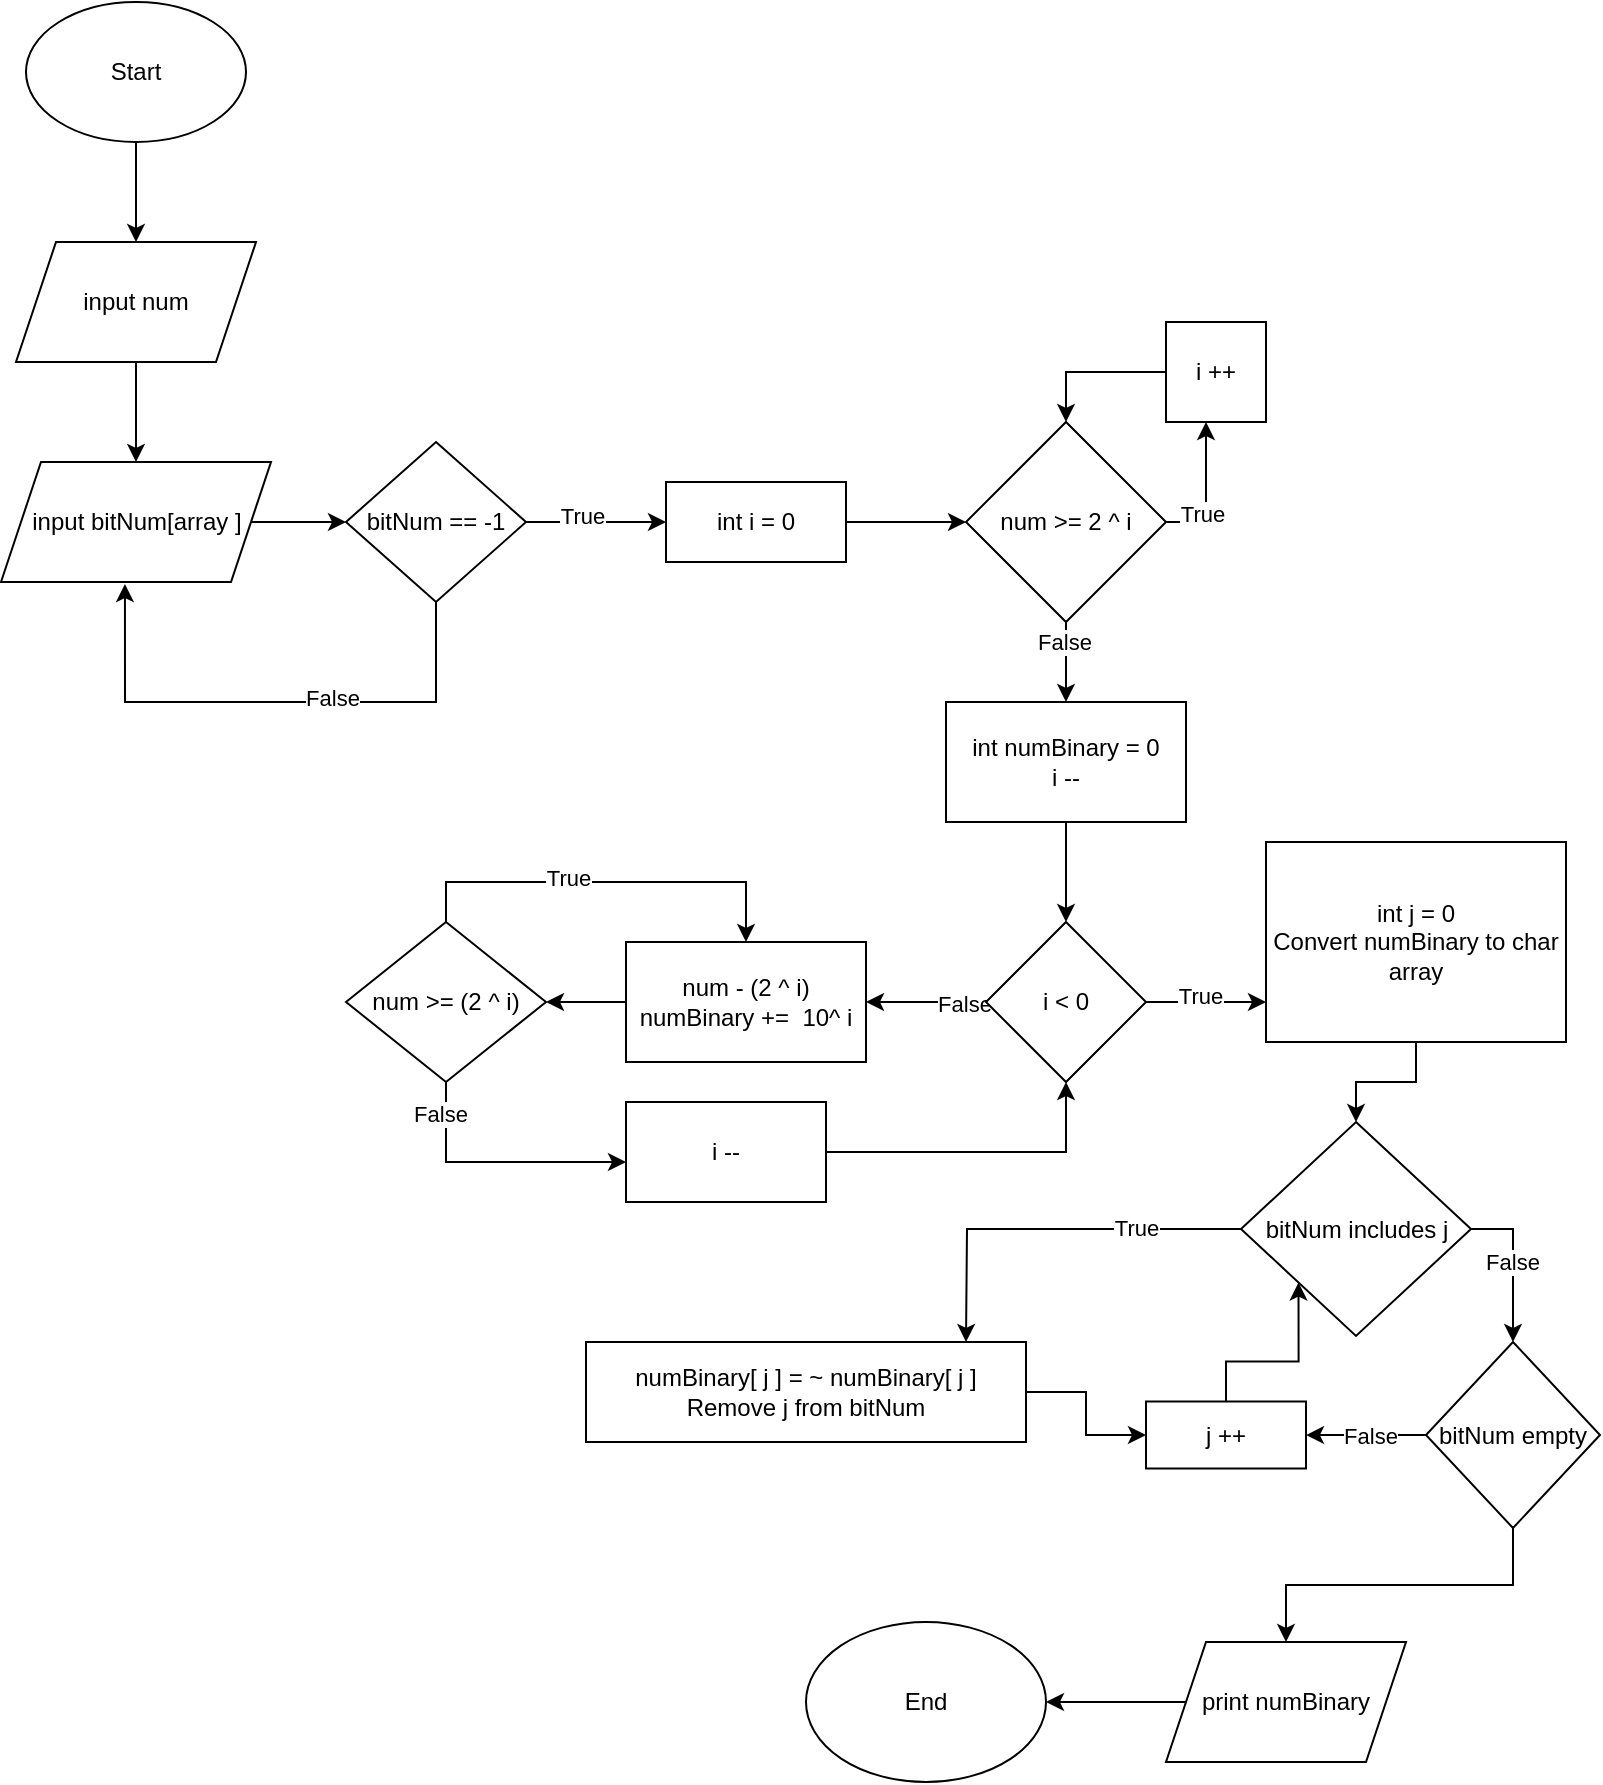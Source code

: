 <mxfile version="22.0.6" type="device">
  <diagram name="Page-1" id="cYl3c6fM6LqxUCs3lVt7">
    <mxGraphModel dx="1288" dy="577" grid="1" gridSize="10" guides="1" tooltips="1" connect="1" arrows="1" fold="1" page="1" pageScale="1" pageWidth="827" pageHeight="1169" math="0" shadow="0">
      <root>
        <mxCell id="0" />
        <mxCell id="1" parent="0" />
        <mxCell id="lP1PYulOQ80jgyvr0Ed0-2" style="edgeStyle=orthogonalEdgeStyle;rounded=0;orthogonalLoop=1;jettySize=auto;html=1;exitX=0.5;exitY=1;exitDx=0;exitDy=0;" edge="1" parent="1" source="lP1PYulOQ80jgyvr0Ed0-1" target="lP1PYulOQ80jgyvr0Ed0-3">
          <mxGeometry relative="1" as="geometry">
            <mxPoint x="95" y="120" as="targetPoint" />
          </mxGeometry>
        </mxCell>
        <object label="Start" id="lP1PYulOQ80jgyvr0Ed0-1">
          <mxCell style="ellipse;whiteSpace=wrap;html=1;" vertex="1" parent="1">
            <mxGeometry x="40" y="10" width="110" height="70" as="geometry" />
          </mxCell>
        </object>
        <mxCell id="lP1PYulOQ80jgyvr0Ed0-4" style="edgeStyle=orthogonalEdgeStyle;rounded=0;orthogonalLoop=1;jettySize=auto;html=1;" edge="1" parent="1" source="lP1PYulOQ80jgyvr0Ed0-3" target="lP1PYulOQ80jgyvr0Ed0-5">
          <mxGeometry relative="1" as="geometry">
            <mxPoint x="95" y="240" as="targetPoint" />
          </mxGeometry>
        </mxCell>
        <mxCell id="lP1PYulOQ80jgyvr0Ed0-3" value="input num" style="shape=parallelogram;perimeter=parallelogramPerimeter;whiteSpace=wrap;html=1;fixedSize=1;" vertex="1" parent="1">
          <mxGeometry x="35" y="130" width="120" height="60" as="geometry" />
        </mxCell>
        <mxCell id="lP1PYulOQ80jgyvr0Ed0-7" style="edgeStyle=orthogonalEdgeStyle;rounded=0;orthogonalLoop=1;jettySize=auto;html=1;exitX=1;exitY=0.5;exitDx=0;exitDy=0;entryX=0;entryY=0.5;entryDx=0;entryDy=0;" edge="1" parent="1" source="lP1PYulOQ80jgyvr0Ed0-5" target="lP1PYulOQ80jgyvr0Ed0-6">
          <mxGeometry relative="1" as="geometry" />
        </mxCell>
        <mxCell id="lP1PYulOQ80jgyvr0Ed0-5" value="input bitNum[array ]" style="shape=parallelogram;perimeter=parallelogramPerimeter;whiteSpace=wrap;html=1;fixedSize=1;" vertex="1" parent="1">
          <mxGeometry x="27.5" y="240" width="135" height="60" as="geometry" />
        </mxCell>
        <mxCell id="lP1PYulOQ80jgyvr0Ed0-8" style="edgeStyle=orthogonalEdgeStyle;rounded=0;orthogonalLoop=1;jettySize=auto;html=1;entryX=0.459;entryY=1.017;entryDx=0;entryDy=0;entryPerimeter=0;" edge="1" parent="1" source="lP1PYulOQ80jgyvr0Ed0-6" target="lP1PYulOQ80jgyvr0Ed0-5">
          <mxGeometry relative="1" as="geometry">
            <mxPoint x="210" y="400" as="targetPoint" />
            <Array as="points">
              <mxPoint x="245" y="360" />
              <mxPoint x="90" y="360" />
            </Array>
          </mxGeometry>
        </mxCell>
        <mxCell id="lP1PYulOQ80jgyvr0Ed0-9" value="False" style="edgeLabel;html=1;align=center;verticalAlign=middle;resizable=0;points=[];" vertex="1" connectable="0" parent="lP1PYulOQ80jgyvr0Ed0-8">
          <mxGeometry x="-0.225" y="-2" relative="1" as="geometry">
            <mxPoint as="offset" />
          </mxGeometry>
        </mxCell>
        <mxCell id="lP1PYulOQ80jgyvr0Ed0-10" style="edgeStyle=orthogonalEdgeStyle;rounded=0;orthogonalLoop=1;jettySize=auto;html=1;" edge="1" parent="1" source="lP1PYulOQ80jgyvr0Ed0-6">
          <mxGeometry relative="1" as="geometry">
            <mxPoint x="360" y="270.0" as="targetPoint" />
          </mxGeometry>
        </mxCell>
        <mxCell id="lP1PYulOQ80jgyvr0Ed0-11" value="True" style="edgeLabel;html=1;align=center;verticalAlign=middle;resizable=0;points=[];" vertex="1" connectable="0" parent="lP1PYulOQ80jgyvr0Ed0-10">
          <mxGeometry x="-0.202" y="3" relative="1" as="geometry">
            <mxPoint as="offset" />
          </mxGeometry>
        </mxCell>
        <mxCell id="lP1PYulOQ80jgyvr0Ed0-6" value="bitNum == -1" style="rhombus;whiteSpace=wrap;html=1;" vertex="1" parent="1">
          <mxGeometry x="200" y="230" width="90" height="80" as="geometry" />
        </mxCell>
        <mxCell id="lP1PYulOQ80jgyvr0Ed0-13" style="edgeStyle=orthogonalEdgeStyle;rounded=0;orthogonalLoop=1;jettySize=auto;html=1;" edge="1" parent="1" source="lP1PYulOQ80jgyvr0Ed0-12">
          <mxGeometry relative="1" as="geometry">
            <mxPoint x="510" y="270.0" as="targetPoint" />
          </mxGeometry>
        </mxCell>
        <mxCell id="lP1PYulOQ80jgyvr0Ed0-12" value="int i = 0" style="rounded=0;whiteSpace=wrap;html=1;" vertex="1" parent="1">
          <mxGeometry x="360" y="250" width="90" height="40" as="geometry" />
        </mxCell>
        <mxCell id="lP1PYulOQ80jgyvr0Ed0-16" style="edgeStyle=orthogonalEdgeStyle;rounded=0;orthogonalLoop=1;jettySize=auto;html=1;" edge="1" parent="1" source="lP1PYulOQ80jgyvr0Ed0-15" target="lP1PYulOQ80jgyvr0Ed0-17">
          <mxGeometry relative="1" as="geometry">
            <mxPoint x="640" y="180" as="targetPoint" />
            <Array as="points">
              <mxPoint x="630" y="270" />
            </Array>
          </mxGeometry>
        </mxCell>
        <mxCell id="lP1PYulOQ80jgyvr0Ed0-19" value="True" style="edgeLabel;html=1;align=center;verticalAlign=middle;resizable=0;points=[];" vertex="1" connectable="0" parent="lP1PYulOQ80jgyvr0Ed0-16">
          <mxGeometry x="-0.294" y="2" relative="1" as="geometry">
            <mxPoint as="offset" />
          </mxGeometry>
        </mxCell>
        <mxCell id="lP1PYulOQ80jgyvr0Ed0-20" style="edgeStyle=orthogonalEdgeStyle;rounded=0;orthogonalLoop=1;jettySize=auto;html=1;" edge="1" parent="1" source="lP1PYulOQ80jgyvr0Ed0-15" target="lP1PYulOQ80jgyvr0Ed0-21">
          <mxGeometry relative="1" as="geometry">
            <mxPoint x="560" y="390.0" as="targetPoint" />
          </mxGeometry>
        </mxCell>
        <mxCell id="lP1PYulOQ80jgyvr0Ed0-26" value="False" style="edgeLabel;html=1;align=center;verticalAlign=middle;resizable=0;points=[];" vertex="1" connectable="0" parent="lP1PYulOQ80jgyvr0Ed0-20">
          <mxGeometry x="-0.504" y="-1" relative="1" as="geometry">
            <mxPoint as="offset" />
          </mxGeometry>
        </mxCell>
        <mxCell id="lP1PYulOQ80jgyvr0Ed0-15" value="num &amp;gt;= 2 ^ i" style="rhombus;whiteSpace=wrap;html=1;direction=south;" vertex="1" parent="1">
          <mxGeometry x="510" y="220" width="100" height="100" as="geometry" />
        </mxCell>
        <mxCell id="lP1PYulOQ80jgyvr0Ed0-18" style="edgeStyle=orthogonalEdgeStyle;rounded=0;orthogonalLoop=1;jettySize=auto;html=1;exitX=0;exitY=0.5;exitDx=0;exitDy=0;entryX=0;entryY=0.5;entryDx=0;entryDy=0;" edge="1" parent="1" source="lP1PYulOQ80jgyvr0Ed0-17" target="lP1PYulOQ80jgyvr0Ed0-15">
          <mxGeometry relative="1" as="geometry" />
        </mxCell>
        <mxCell id="lP1PYulOQ80jgyvr0Ed0-17" value="i ++" style="whiteSpace=wrap;html=1;aspect=fixed;" vertex="1" parent="1">
          <mxGeometry x="610" y="170" width="50" height="50" as="geometry" />
        </mxCell>
        <mxCell id="lP1PYulOQ80jgyvr0Ed0-22" style="edgeStyle=orthogonalEdgeStyle;rounded=0;orthogonalLoop=1;jettySize=auto;html=1;" edge="1" parent="1" source="lP1PYulOQ80jgyvr0Ed0-21" target="lP1PYulOQ80jgyvr0Ed0-23">
          <mxGeometry relative="1" as="geometry">
            <mxPoint x="560" y="470" as="targetPoint" />
          </mxGeometry>
        </mxCell>
        <mxCell id="lP1PYulOQ80jgyvr0Ed0-21" value="int numBinary = 0&lt;br&gt;i --" style="rounded=0;whiteSpace=wrap;html=1;" vertex="1" parent="1">
          <mxGeometry x="500" y="360.0" width="120" height="60" as="geometry" />
        </mxCell>
        <mxCell id="lP1PYulOQ80jgyvr0Ed0-24" style="edgeStyle=orthogonalEdgeStyle;rounded=0;orthogonalLoop=1;jettySize=auto;html=1;exitX=0.5;exitY=1;exitDx=0;exitDy=0;" edge="1" parent="1" source="lP1PYulOQ80jgyvr0Ed0-23" target="lP1PYulOQ80jgyvr0Ed0-25">
          <mxGeometry relative="1" as="geometry">
            <mxPoint x="680" y="549.923" as="targetPoint" />
            <Array as="points">
              <mxPoint x="560" y="510" />
            </Array>
          </mxGeometry>
        </mxCell>
        <mxCell id="lP1PYulOQ80jgyvr0Ed0-36" value="False" style="edgeLabel;html=1;align=center;verticalAlign=middle;resizable=0;points=[];" vertex="1" connectable="0" parent="lP1PYulOQ80jgyvr0Ed0-24">
          <mxGeometry x="0.302" y="1" relative="1" as="geometry">
            <mxPoint as="offset" />
          </mxGeometry>
        </mxCell>
        <mxCell id="lP1PYulOQ80jgyvr0Ed0-37" style="edgeStyle=orthogonalEdgeStyle;rounded=0;orthogonalLoop=1;jettySize=auto;html=1;" edge="1" parent="1" source="lP1PYulOQ80jgyvr0Ed0-23">
          <mxGeometry relative="1" as="geometry">
            <mxPoint x="660" y="510" as="targetPoint" />
          </mxGeometry>
        </mxCell>
        <mxCell id="lP1PYulOQ80jgyvr0Ed0-38" value="True" style="edgeLabel;html=1;align=center;verticalAlign=middle;resizable=0;points=[];" vertex="1" connectable="0" parent="lP1PYulOQ80jgyvr0Ed0-37">
          <mxGeometry x="-0.121" y="3" relative="1" as="geometry">
            <mxPoint as="offset" />
          </mxGeometry>
        </mxCell>
        <mxCell id="lP1PYulOQ80jgyvr0Ed0-23" value="i &amp;lt; 0" style="rhombus;whiteSpace=wrap;html=1;" vertex="1" parent="1">
          <mxGeometry x="520" y="470" width="80" height="80" as="geometry" />
        </mxCell>
        <mxCell id="lP1PYulOQ80jgyvr0Ed0-27" style="edgeStyle=orthogonalEdgeStyle;rounded=0;orthogonalLoop=1;jettySize=auto;html=1;" edge="1" parent="1" source="lP1PYulOQ80jgyvr0Ed0-25" target="lP1PYulOQ80jgyvr0Ed0-28">
          <mxGeometry relative="1" as="geometry">
            <mxPoint x="300" y="510" as="targetPoint" />
          </mxGeometry>
        </mxCell>
        <mxCell id="lP1PYulOQ80jgyvr0Ed0-25" value="num - (2 ^ i)&lt;br&gt;numBinary +=&amp;nbsp; 10^ i" style="rounded=0;whiteSpace=wrap;html=1;" vertex="1" parent="1">
          <mxGeometry x="340" y="480" width="120" height="60" as="geometry" />
        </mxCell>
        <mxCell id="lP1PYulOQ80jgyvr0Ed0-30" style="edgeStyle=orthogonalEdgeStyle;rounded=0;orthogonalLoop=1;jettySize=auto;html=1;exitX=0.5;exitY=0;exitDx=0;exitDy=0;entryX=0.5;entryY=0;entryDx=0;entryDy=0;" edge="1" parent="1" source="lP1PYulOQ80jgyvr0Ed0-28" target="lP1PYulOQ80jgyvr0Ed0-25">
          <mxGeometry relative="1" as="geometry">
            <mxPoint x="390" y="430" as="targetPoint" />
          </mxGeometry>
        </mxCell>
        <mxCell id="lP1PYulOQ80jgyvr0Ed0-31" value="True" style="edgeLabel;html=1;align=center;verticalAlign=middle;resizable=0;points=[];" vertex="1" connectable="0" parent="lP1PYulOQ80jgyvr0Ed0-30">
          <mxGeometry x="-0.194" y="2" relative="1" as="geometry">
            <mxPoint as="offset" />
          </mxGeometry>
        </mxCell>
        <mxCell id="lP1PYulOQ80jgyvr0Ed0-32" style="edgeStyle=orthogonalEdgeStyle;rounded=0;orthogonalLoop=1;jettySize=auto;html=1;" edge="1" parent="1" source="lP1PYulOQ80jgyvr0Ed0-28" target="lP1PYulOQ80jgyvr0Ed0-33">
          <mxGeometry relative="1" as="geometry">
            <mxPoint x="350" y="590" as="targetPoint" />
            <Array as="points">
              <mxPoint x="250" y="590" />
            </Array>
          </mxGeometry>
        </mxCell>
        <mxCell id="lP1PYulOQ80jgyvr0Ed0-35" value="False" style="edgeLabel;html=1;align=center;verticalAlign=middle;resizable=0;points=[];" vertex="1" connectable="0" parent="lP1PYulOQ80jgyvr0Ed0-32">
          <mxGeometry x="-0.753" y="-3" relative="1" as="geometry">
            <mxPoint as="offset" />
          </mxGeometry>
        </mxCell>
        <mxCell id="lP1PYulOQ80jgyvr0Ed0-28" value="num &amp;gt;= (2 ^ i)" style="rhombus;whiteSpace=wrap;html=1;" vertex="1" parent="1">
          <mxGeometry x="200" y="470" width="100" height="80" as="geometry" />
        </mxCell>
        <mxCell id="lP1PYulOQ80jgyvr0Ed0-34" style="edgeStyle=orthogonalEdgeStyle;rounded=0;orthogonalLoop=1;jettySize=auto;html=1;entryX=0.5;entryY=1;entryDx=0;entryDy=0;" edge="1" parent="1" source="lP1PYulOQ80jgyvr0Ed0-33" target="lP1PYulOQ80jgyvr0Ed0-23">
          <mxGeometry relative="1" as="geometry" />
        </mxCell>
        <mxCell id="lP1PYulOQ80jgyvr0Ed0-33" value="i --" style="rounded=0;whiteSpace=wrap;html=1;" vertex="1" parent="1">
          <mxGeometry x="340" y="560" width="100" height="50" as="geometry" />
        </mxCell>
        <mxCell id="lP1PYulOQ80jgyvr0Ed0-40" style="edgeStyle=orthogonalEdgeStyle;rounded=0;orthogonalLoop=1;jettySize=auto;html=1;" edge="1" parent="1" source="lP1PYulOQ80jgyvr0Ed0-39" target="lP1PYulOQ80jgyvr0Ed0-41">
          <mxGeometry relative="1" as="geometry">
            <mxPoint x="705" y="590" as="targetPoint" />
          </mxGeometry>
        </mxCell>
        <mxCell id="lP1PYulOQ80jgyvr0Ed0-39" value="int j = 0&lt;br&gt;Convert numBinary to char array" style="rounded=0;whiteSpace=wrap;html=1;" vertex="1" parent="1">
          <mxGeometry x="660" y="430" width="150" height="100" as="geometry" />
        </mxCell>
        <mxCell id="lP1PYulOQ80jgyvr0Ed0-42" style="edgeStyle=orthogonalEdgeStyle;rounded=0;orthogonalLoop=1;jettySize=auto;html=1;exitX=0.5;exitY=1;exitDx=0;exitDy=0;" edge="1" parent="1" source="lP1PYulOQ80jgyvr0Ed0-41">
          <mxGeometry relative="1" as="geometry">
            <mxPoint x="705.273" y="653.455" as="targetPoint" />
          </mxGeometry>
        </mxCell>
        <mxCell id="lP1PYulOQ80jgyvr0Ed0-51" style="edgeStyle=orthogonalEdgeStyle;rounded=0;orthogonalLoop=1;jettySize=auto;html=1;" edge="1" parent="1" source="lP1PYulOQ80jgyvr0Ed0-41">
          <mxGeometry relative="1" as="geometry">
            <mxPoint x="510" y="680" as="targetPoint" />
          </mxGeometry>
        </mxCell>
        <mxCell id="lP1PYulOQ80jgyvr0Ed0-63" value="True" style="edgeLabel;html=1;align=center;verticalAlign=middle;resizable=0;points=[];" vertex="1" connectable="0" parent="lP1PYulOQ80jgyvr0Ed0-51">
          <mxGeometry x="-0.458" y="-1" relative="1" as="geometry">
            <mxPoint as="offset" />
          </mxGeometry>
        </mxCell>
        <mxCell id="lP1PYulOQ80jgyvr0Ed0-56" style="edgeStyle=orthogonalEdgeStyle;rounded=0;orthogonalLoop=1;jettySize=auto;html=1;exitX=1;exitY=0.5;exitDx=0;exitDy=0;entryX=0.5;entryY=0;entryDx=0;entryDy=0;" edge="1" parent="1" source="lP1PYulOQ80jgyvr0Ed0-41" target="lP1PYulOQ80jgyvr0Ed0-53">
          <mxGeometry relative="1" as="geometry" />
        </mxCell>
        <mxCell id="lP1PYulOQ80jgyvr0Ed0-64" value="False" style="edgeLabel;html=1;align=center;verticalAlign=middle;resizable=0;points=[];" vertex="1" connectable="0" parent="lP1PYulOQ80jgyvr0Ed0-56">
          <mxGeometry x="-0.034" y="-1" relative="1" as="geometry">
            <mxPoint as="offset" />
          </mxGeometry>
        </mxCell>
        <mxCell id="lP1PYulOQ80jgyvr0Ed0-41" value="bitNum includes j" style="rhombus;whiteSpace=wrap;html=1;" vertex="1" parent="1">
          <mxGeometry x="647.5" y="570" width="115" height="107" as="geometry" />
        </mxCell>
        <mxCell id="lP1PYulOQ80jgyvr0Ed0-57" style="edgeStyle=orthogonalEdgeStyle;rounded=0;orthogonalLoop=1;jettySize=auto;html=1;" edge="1" parent="1" source="lP1PYulOQ80jgyvr0Ed0-53" target="lP1PYulOQ80jgyvr0Ed0-58">
          <mxGeometry relative="1" as="geometry">
            <mxPoint x="700" y="726.5" as="targetPoint" />
          </mxGeometry>
        </mxCell>
        <mxCell id="lP1PYulOQ80jgyvr0Ed0-60" value="False" style="edgeLabel;html=1;align=center;verticalAlign=middle;resizable=0;points=[];" vertex="1" connectable="0" parent="lP1PYulOQ80jgyvr0Ed0-57">
          <mxGeometry x="-0.164" relative="1" as="geometry">
            <mxPoint x="-3" as="offset" />
          </mxGeometry>
        </mxCell>
        <mxCell id="lP1PYulOQ80jgyvr0Ed0-68" style="edgeStyle=orthogonalEdgeStyle;rounded=0;orthogonalLoop=1;jettySize=auto;html=1;exitX=0.5;exitY=1;exitDx=0;exitDy=0;" edge="1" parent="1" source="lP1PYulOQ80jgyvr0Ed0-53" target="lP1PYulOQ80jgyvr0Ed0-69">
          <mxGeometry relative="1" as="geometry">
            <mxPoint x="783.538" y="880" as="targetPoint" />
          </mxGeometry>
        </mxCell>
        <mxCell id="lP1PYulOQ80jgyvr0Ed0-53" value="bitNum empty" style="rhombus;whiteSpace=wrap;html=1;" vertex="1" parent="1">
          <mxGeometry x="740" y="680" width="87" height="93" as="geometry" />
        </mxCell>
        <mxCell id="lP1PYulOQ80jgyvr0Ed0-67" style="edgeStyle=orthogonalEdgeStyle;rounded=0;orthogonalLoop=1;jettySize=auto;html=1;exitX=0.5;exitY=0;exitDx=0;exitDy=0;entryX=0;entryY=1;entryDx=0;entryDy=0;" edge="1" parent="1" source="lP1PYulOQ80jgyvr0Ed0-58" target="lP1PYulOQ80jgyvr0Ed0-41">
          <mxGeometry relative="1" as="geometry" />
        </mxCell>
        <mxCell id="lP1PYulOQ80jgyvr0Ed0-58" value="j ++" style="rounded=0;whiteSpace=wrap;html=1;" vertex="1" parent="1">
          <mxGeometry x="600" y="709.75" width="80" height="33.5" as="geometry" />
        </mxCell>
        <mxCell id="lP1PYulOQ80jgyvr0Ed0-66" style="edgeStyle=orthogonalEdgeStyle;rounded=0;orthogonalLoop=1;jettySize=auto;html=1;entryX=0;entryY=0.5;entryDx=0;entryDy=0;" edge="1" parent="1" source="lP1PYulOQ80jgyvr0Ed0-65" target="lP1PYulOQ80jgyvr0Ed0-58">
          <mxGeometry relative="1" as="geometry" />
        </mxCell>
        <mxCell id="lP1PYulOQ80jgyvr0Ed0-65" value="numBinary[ j ] = ~ numBinary[ j ]&lt;br&gt;Remove j from bitNum" style="rounded=0;whiteSpace=wrap;html=1;" vertex="1" parent="1">
          <mxGeometry x="320" y="680" width="220" height="50" as="geometry" />
        </mxCell>
        <mxCell id="lP1PYulOQ80jgyvr0Ed0-70" style="edgeStyle=orthogonalEdgeStyle;rounded=0;orthogonalLoop=1;jettySize=auto;html=1;" edge="1" parent="1" source="lP1PYulOQ80jgyvr0Ed0-69" target="lP1PYulOQ80jgyvr0Ed0-71">
          <mxGeometry relative="1" as="geometry">
            <mxPoint x="530" y="860" as="targetPoint" />
          </mxGeometry>
        </mxCell>
        <mxCell id="lP1PYulOQ80jgyvr0Ed0-69" value="print numBinary" style="shape=parallelogram;perimeter=parallelogramPerimeter;whiteSpace=wrap;html=1;fixedSize=1;" vertex="1" parent="1">
          <mxGeometry x="610" y="830" width="120" height="60" as="geometry" />
        </mxCell>
        <mxCell id="lP1PYulOQ80jgyvr0Ed0-71" value="End" style="ellipse;whiteSpace=wrap;html=1;" vertex="1" parent="1">
          <mxGeometry x="430" y="820" width="120" height="80" as="geometry" />
        </mxCell>
      </root>
    </mxGraphModel>
  </diagram>
</mxfile>
